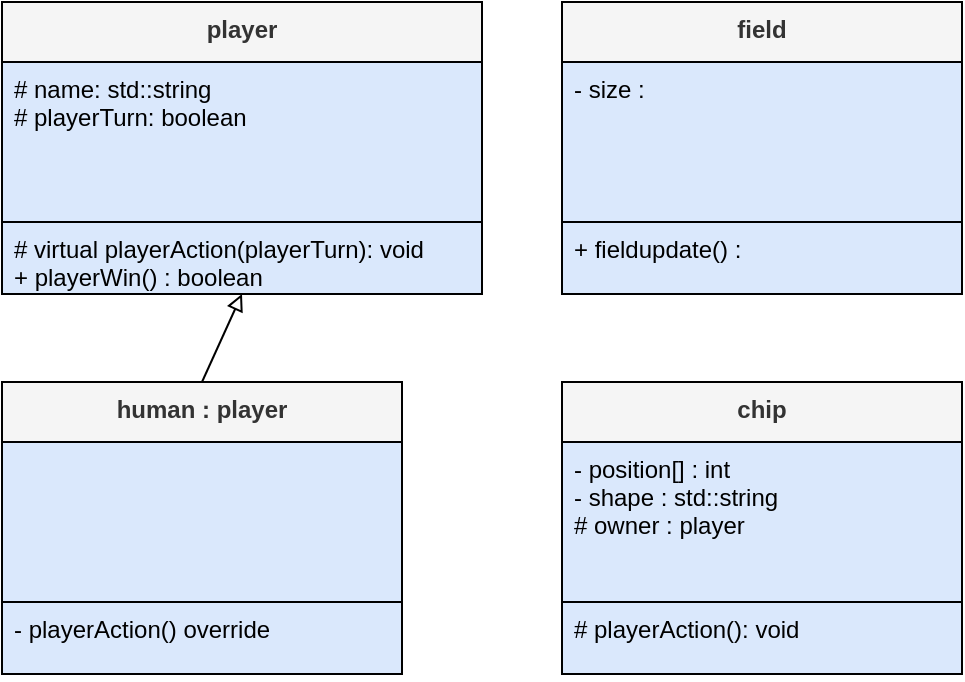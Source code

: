 <mxfile>
    <diagram id="vuwY3Aekv1-RXqtwf47L" name="Page-1">
        <mxGraphModel dx="760" dy="501" grid="1" gridSize="10" guides="1" tooltips="1" connect="1" arrows="1" fold="1" page="1" pageScale="1" pageWidth="827" pageHeight="1169" background="#ffffff" math="0" shadow="0">
            <root>
                <mxCell id="0"/>
                <mxCell id="1" parent="0"/>
                <mxCell id="2" value="player" style="swimlane;fontStyle=1;align=center;verticalAlign=top;childLayout=stackLayout;horizontal=1;startSize=30;horizontalStack=0;resizeParent=1;resizeParentMax=0;resizeLast=0;collapsible=1;marginBottom=0;fillColor=#f5f5f5;fontColor=#333333;strokeColor=#000000;" vertex="1" parent="1">
                    <mxGeometry x="80" y="60" width="240" height="146" as="geometry"/>
                </mxCell>
                <mxCell id="3" value="# name: std::string&#10;# playerTurn: boolean&#10;" style="text;strokeColor=#000000;fillColor=#dae8fc;align=left;verticalAlign=top;spacingLeft=4;spacingRight=4;overflow=hidden;rotatable=0;points=[[0,0.5],[1,0.5]];portConstraint=eastwest;fontColor=#000000;" vertex="1" parent="2">
                    <mxGeometry y="30" width="240" height="80" as="geometry"/>
                </mxCell>
                <mxCell id="5" value="# virtual playerAction(playerTurn): void&#10;+ playerWin() : boolean&#10; " style="text;align=left;verticalAlign=top;spacingLeft=4;spacingRight=4;overflow=hidden;rotatable=0;points=[[0,0.5],[1,0.5]];portConstraint=eastwest;fillColor=#dae8fc;labelBorderColor=none;strokeColor=#000000;fontColor=#000000;labelBackgroundColor=none;" vertex="1" parent="2">
                    <mxGeometry y="110" width="240" height="36" as="geometry"/>
                </mxCell>
                <mxCell id="13" value="human : player" style="swimlane;fontStyle=1;align=center;verticalAlign=top;childLayout=stackLayout;horizontal=1;startSize=30;horizontalStack=0;resizeParent=1;resizeParentMax=0;resizeLast=0;collapsible=1;marginBottom=0;fillColor=#f5f5f5;fontColor=#333333;strokeColor=#000000;" vertex="1" parent="1">
                    <mxGeometry x="80" y="250" width="200" height="146" as="geometry"/>
                </mxCell>
                <mxCell id="14" value="" style="text;strokeColor=#000000;fillColor=#dae8fc;align=left;verticalAlign=top;spacingLeft=4;spacingRight=4;overflow=hidden;rotatable=0;points=[[0,0.5],[1,0.5]];portConstraint=eastwest;fontColor=#000000;" vertex="1" parent="13">
                    <mxGeometry y="30" width="200" height="80" as="geometry"/>
                </mxCell>
                <mxCell id="15" value="- playerAction() override" style="text;align=left;verticalAlign=top;spacingLeft=4;spacingRight=4;overflow=hidden;rotatable=0;points=[[0,0.5],[1,0.5]];portConstraint=eastwest;fillColor=#dae8fc;labelBorderColor=none;strokeColor=#000000;fontColor=#000000;labelBackgroundColor=none;" vertex="1" parent="13">
                    <mxGeometry y="110" width="200" height="36" as="geometry"/>
                </mxCell>
                <mxCell id="17" value="klöj&#10;" style="edgeStyle=none;orthogonalLoop=1;jettySize=auto;fontColor=none;endArrow=block;endFill=0;fillColor=#f5f5f5;strokeColor=#000000;labelBackgroundColor=none;noLabel=1;exitX=0.5;exitY=0;exitDx=0;exitDy=0;entryX=0.5;entryY=1;entryDx=0;entryDy=0;" edge="1" parent="1" source="13" target="2">
                    <mxGeometry width="100" relative="1" as="geometry">
                        <mxPoint x="411" y="190" as="sourcePoint"/>
                        <mxPoint x="111" y="230" as="targetPoint"/>
                        <Array as="points"/>
                    </mxGeometry>
                </mxCell>
                <mxCell id="18" value="field" style="swimlane;fontStyle=1;align=center;verticalAlign=top;childLayout=stackLayout;horizontal=1;startSize=30;horizontalStack=0;resizeParent=1;resizeParentMax=0;resizeLast=0;collapsible=1;marginBottom=0;fillColor=#f5f5f5;fontColor=#333333;strokeColor=#000000;" vertex="1" parent="1">
                    <mxGeometry x="360" y="60" width="200" height="146" as="geometry"/>
                </mxCell>
                <mxCell id="19" value="- size : " style="text;strokeColor=#000000;fillColor=#dae8fc;align=left;verticalAlign=top;spacingLeft=4;spacingRight=4;overflow=hidden;rotatable=0;points=[[0,0.5],[1,0.5]];portConstraint=eastwest;fontColor=#000000;" vertex="1" parent="18">
                    <mxGeometry y="30" width="200" height="80" as="geometry"/>
                </mxCell>
                <mxCell id="20" value="+ fieldupdate() : " style="text;align=left;verticalAlign=top;spacingLeft=4;spacingRight=4;overflow=hidden;rotatable=0;points=[[0,0.5],[1,0.5]];portConstraint=eastwest;fillColor=#dae8fc;labelBorderColor=none;strokeColor=#000000;fontColor=#000000;labelBackgroundColor=none;" vertex="1" parent="18">
                    <mxGeometry y="110" width="200" height="36" as="geometry"/>
                </mxCell>
                <mxCell id="21" value="chip" style="swimlane;fontStyle=1;align=center;verticalAlign=top;childLayout=stackLayout;horizontal=1;startSize=30;horizontalStack=0;resizeParent=1;resizeParentMax=0;resizeLast=0;collapsible=1;marginBottom=0;fillColor=#f5f5f5;fontColor=#333333;strokeColor=#000000;" vertex="1" parent="1">
                    <mxGeometry x="360" y="250" width="200" height="146" as="geometry"/>
                </mxCell>
                <mxCell id="22" value="- position[] : int  &#10;- shape : std::string&#10;# owner : player" style="text;strokeColor=#000000;fillColor=#dae8fc;align=left;verticalAlign=top;spacingLeft=4;spacingRight=4;overflow=hidden;rotatable=0;points=[[0,0.5],[1,0.5]];portConstraint=eastwest;fontColor=#000000;" vertex="1" parent="21">
                    <mxGeometry y="30" width="200" height="80" as="geometry"/>
                </mxCell>
                <mxCell id="23" value="# playerAction(): void " style="text;align=left;verticalAlign=top;spacingLeft=4;spacingRight=4;overflow=hidden;rotatable=0;points=[[0,0.5],[1,0.5]];portConstraint=eastwest;fillColor=#dae8fc;labelBorderColor=none;strokeColor=#000000;fontColor=#000000;labelBackgroundColor=none;" vertex="1" parent="21">
                    <mxGeometry y="110" width="200" height="36" as="geometry"/>
                </mxCell>
            </root>
        </mxGraphModel>
    </diagram>
</mxfile>